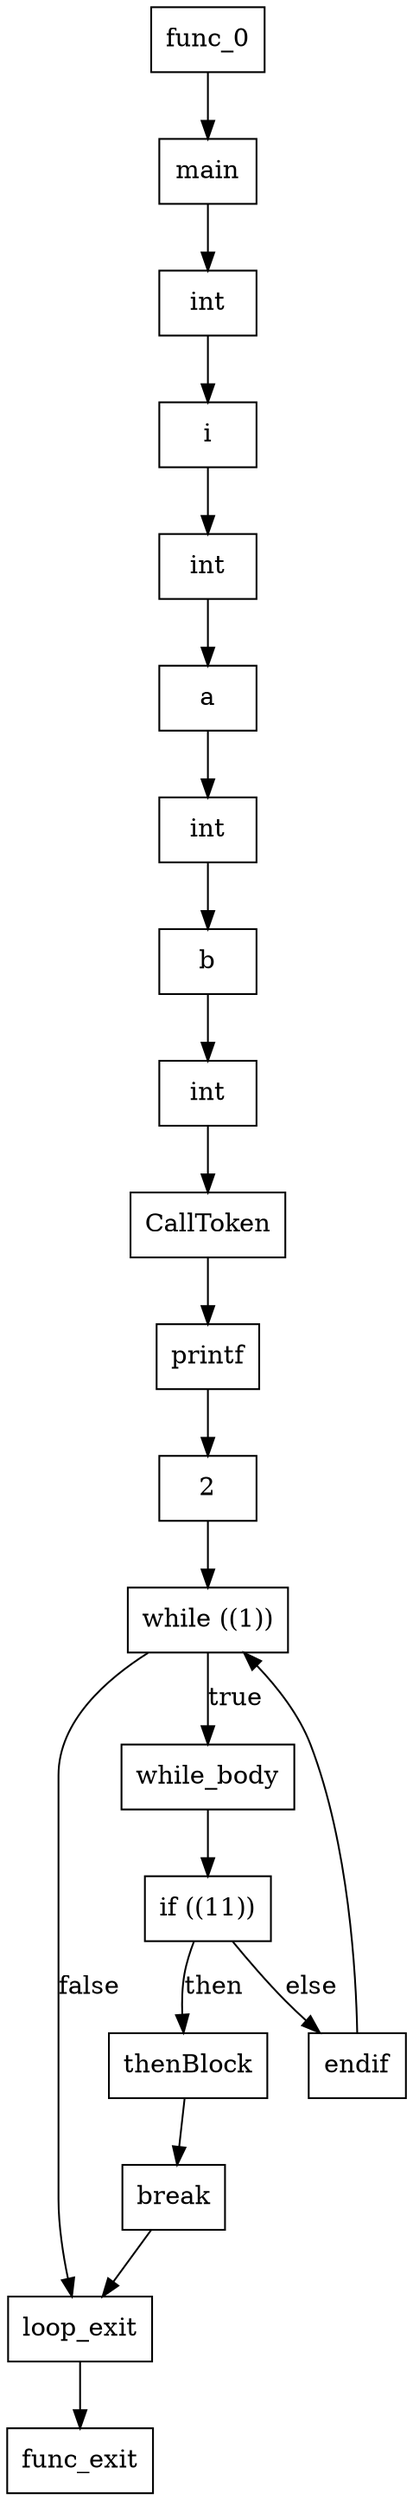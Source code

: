 digraph CFG {
    node [shape=box];
    Node0 [label="func_0"];
    Node0 -> Node2 [label=""];
    Node2 [label="main"];
    Node2 -> Node3 [label=""];
    Node3 [label="int"];
    Node3 -> Node4 [label=""];
    Node4 [label="i"];
    Node4 -> Node5 [label=""];
    Node5 [label="int"];
    Node5 -> Node6 [label=""];
    Node6 [label="a"];
    Node6 -> Node7 [label=""];
    Node7 [label="int"];
    Node7 -> Node8 [label=""];
    Node8 [label="b"];
    Node8 -> Node9 [label=""];
    Node9 [label="int"];
    Node9 -> Node10 [label=""];
    Node10 [label="CallToken"];
    Node10 -> Node11 [label=""];
    Node11 [label="printf"];
    Node11 -> Node12 [label=""];
    Node12 [label="2"];
    Node12 -> Node13 [label=""];
    Node13 [label="while ((1))"];
    Node13 -> Node15 [label="true"];
    Node15 [label="while_body"];
    Node15 -> Node16 [label=""];
    Node16 [label="if ((11))"];
    Node16 -> Node18 [label="then"];
    Node18 [label="thenBlock"];
    Node18 -> Node19 [label=""];
    Node19 [label="break"];
    Node19 -> Node14 [label=""];
    Node14 [label="loop_exit"];
    Node14 -> Node1 [label=""];
    Node1 [label="func_exit"];
    Node16 -> Node17 [label="else"];
    Node17 [label="endif"];
    Node17 -> Node13 [label=""];
    Node13 -> Node14 [label="false"];
}
